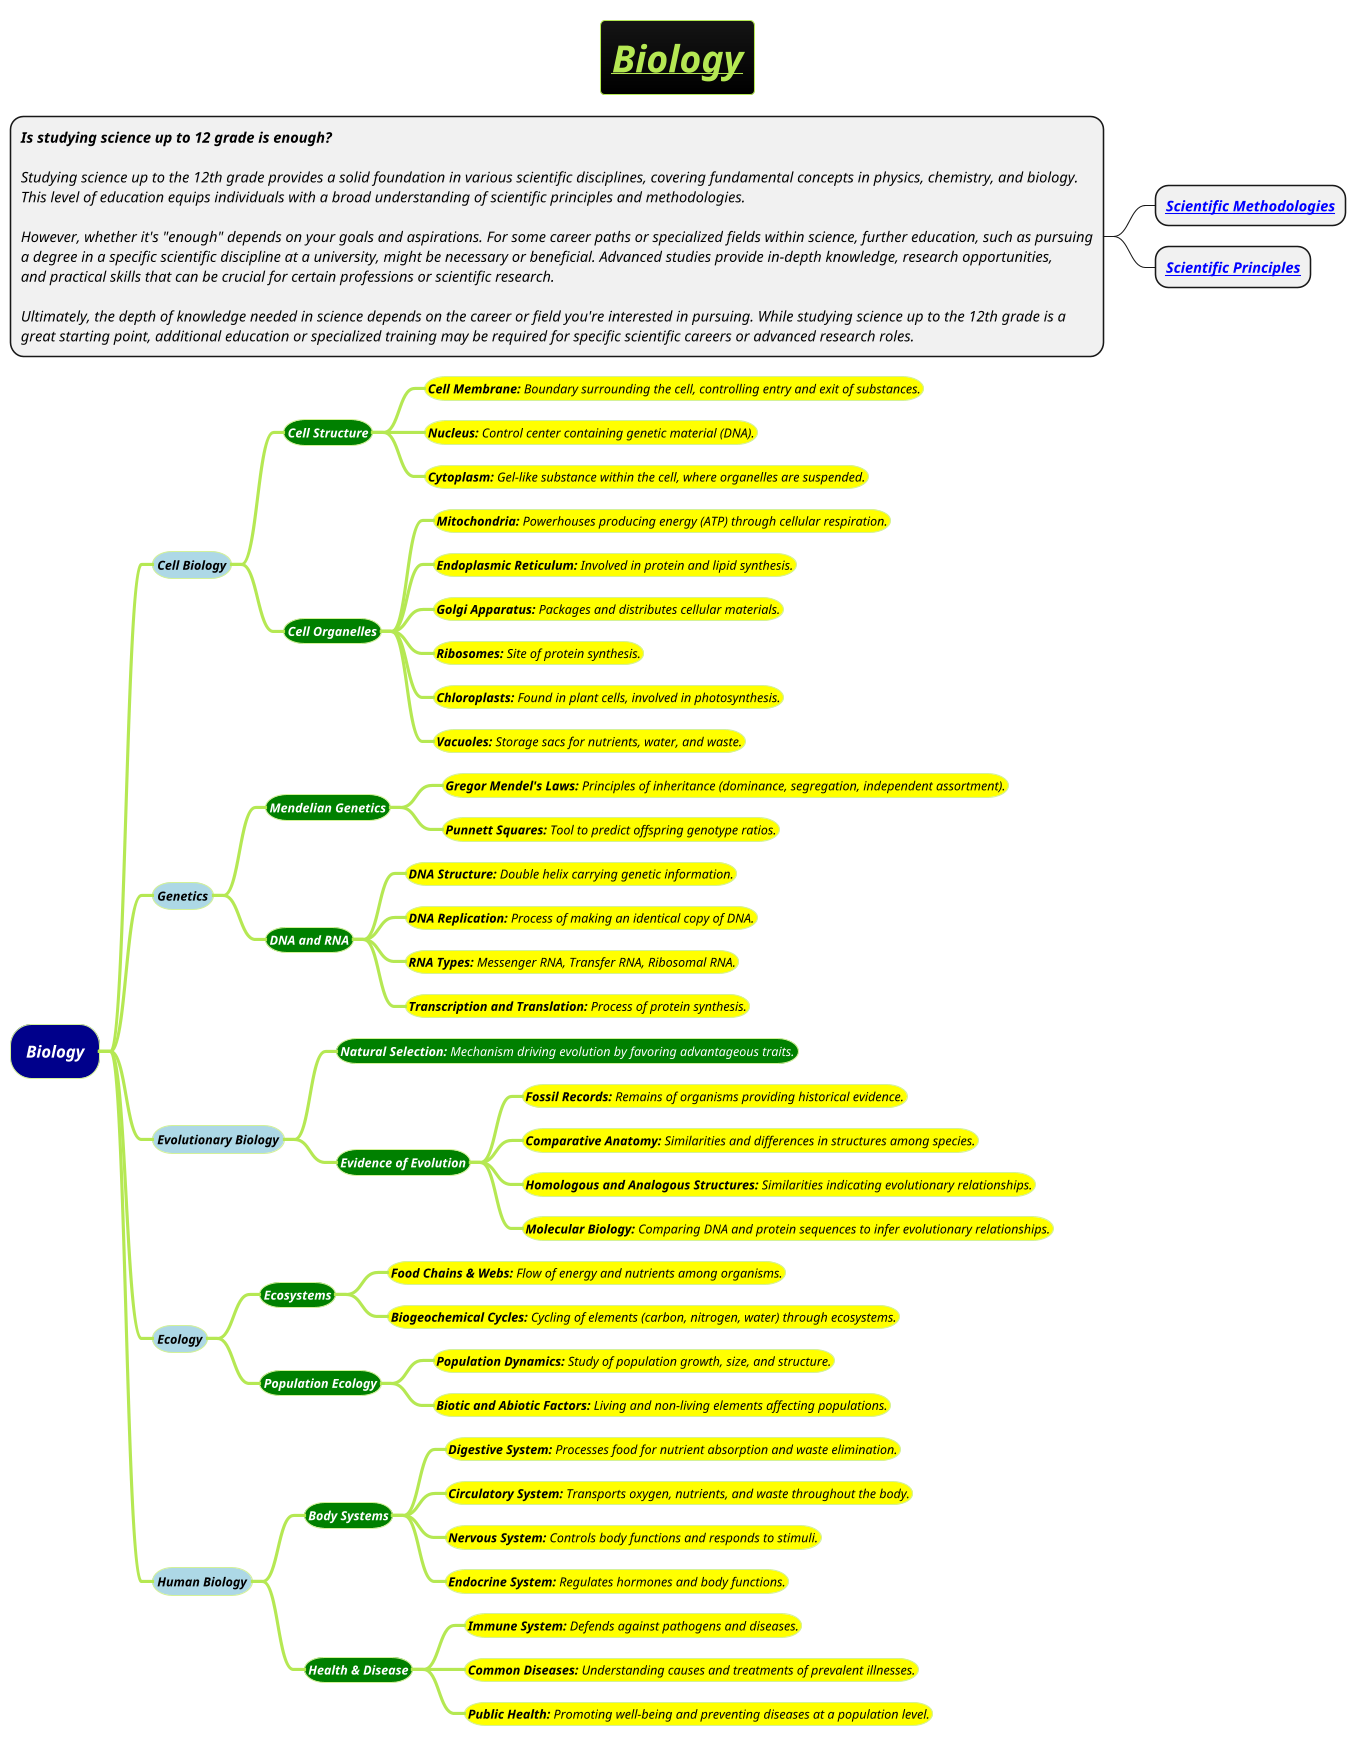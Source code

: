 @startmindmap
title =<i><b><u>Biology
*:<b><i>Is studying science up to 12 grade is enough?

<i>Studying science up to the 12th grade provides a solid foundation in various scientific disciplines, covering fundamental concepts in physics, chemistry, and biology.
<i>This level of education equips individuals with a broad understanding of scientific principles and methodologies.

<i>However, whether it's "enough" depends on your goals and aspirations. For some career paths or specialized fields within science, further education, such as pursuing
<i>a degree in a specific scientific discipline at a university, might be necessary or beneficial. Advanced studies provide in-depth knowledge, research opportunities,
<i>and practical skills that can be crucial for certain professions or scientific research.

<i>Ultimately, the depth of knowledge needed in science depends on the career or field you're interested in pursuing. While studying science up to the 12th grade is a
<i>great starting point, additional education or specialized training may be required for specific scientific careers or advanced research roles.;
** <b><i>[[docs/books/12th-grade-science/Scientific-Methodologies.puml Scientific Methodologies]]
** <b><i>[[docs/books/12th-grade-science/Scientific-Principles.puml Scientific Principles]]
!theme hacker

*[#darkblue] <i><color #white>Biology
**[#lightblue] <i><color #black><size:12>Cell Biology
***[#green] <b><i><color #white><size:12>Cell Structure
****[#yellow] <i><color #black><size:12>**Cell Membrane:** Boundary surrounding the cell, controlling entry and exit of substances.
****[#yellow] <i><color #black><size:12>**Nucleus: **Control center containing genetic material (DNA).
****[#yellow] <i><color #black><size:12>**Cytoplasm:** Gel-like substance within the cell, where organelles are suspended.
***[#green] <b><i><color #white><size:12>Cell Organelles
****[#yellow] <i><color #black><size:12>**Mitochondria: **Powerhouses producing energy (ATP) through cellular respiration.
****[#yellow] <i><color #black><size:12>**Endoplasmic Reticulum:** Involved in protein and lipid synthesis.
****[#yellow] <i><color #black><size:12>**Golgi Apparatus:** Packages and distributes cellular materials.
****[#yellow] <i><color #black><size:12>**Ribosomes: **Site of protein synthesis.
****[#yellow] <i><color #black><size:12>**Chloroplasts: **Found in plant cells, involved in photosynthesis.
****[#yellow] <i><color #black><size:12>**Vacuoles: **Storage sacs for nutrients, water, and waste.
**[#lightblue] <i><color #black><size:12>Genetics
***[#green] <b><i><color #white><size:12>Mendelian Genetics
****[#yellow] <i><color #black><size:12>**Gregor Mendel's Laws:** Principles of inheritance (dominance, segregation, independent assortment).
****[#yellow] <i><color #black><size:12>**Punnett Squares:** Tool to predict offspring genotype ratios.
***[#green] <b><i><color #white><size:12>DNA and RNA
****[#yellow] <i><color #black><size:12>**DNA Structure: **Double helix carrying genetic information.
****[#yellow] <i><color #black><size:12>**DNA Replication: **Process of making an identical copy of DNA.
****[#yellow] <i><color #black><size:12>**RNA Types: **Messenger RNA, Transfer RNA, Ribosomal RNA.
****[#yellow] <i><color #black><size:12>**Transcription and Translation:** Process of protein synthesis.
**[#lightblue] <i><color #black><size:12>Evolutionary Biology
***[#green] <i><color #white><size:12>**Natural Selection:** Mechanism driving evolution by favoring advantageous traits.
***[#green] <b><i><color #white><size:12>Evidence of Evolution
****[#yellow] <i><color #black><size:12>**Fossil Records:** Remains of organisms providing historical evidence.
****[#yellow] <i><color #black><size:12>**Comparative Anatomy:** Similarities and differences in structures among species.
****[#yellow] <i><color #black><size:12>**Homologous and Analogous Structures:** Similarities indicating evolutionary relationships.
****[#yellow] <i><color #black><size:12>**Molecular Biology:** Comparing DNA and protein sequences to infer evolutionary relationships.
**[#lightblue] <i><color #black><size:12>Ecology
***[#green] <b><i><color #white><size:12>Ecosystems
****[#yellow] <i><color #black><size:12>**Food Chains & Webs:** Flow of energy and nutrients among organisms.
****[#yellow] <i><color #black><size:12>**Biogeochemical Cycles:** Cycling of elements (carbon, nitrogen, water) through ecosystems.
***[#green] <b><i><color #white><size:12>Population Ecology
****[#yellow] <i><color #black><size:12>**Population Dynamics:** Study of population growth, size, and structure.
****[#yellow] <i><color #black><size:12>**Biotic and Abiotic Factors:** Living and non-living elements affecting populations.
**[#lightblue] <i><color #black><size:12>Human Biology
***[#green] <b><i><color #white><size:12>Body Systems
****[#yellow] <i><color #black><size:12>**Digestive System:** Processes food for nutrient absorption and waste elimination.
****[#yellow] <i><color #black><size:12>**Circulatory System:** Transports oxygen, nutrients, and waste throughout the body.
****[#yellow] <i><color #black><size:12>**Nervous System:** Controls body functions and responds to stimuli.
****[#yellow] <i><color #black><size:12>**Endocrine System:** Regulates hormones and body functions.
***[#green] <b><i><color #white><size:12>Health & Disease
****[#yellow] <i><color #black><size:12>**Immune System:** Defends against pathogens and diseases.
****[#yellow] <i><color #black><size:12>**Common Diseases:** Understanding causes and treatments of prevalent illnesses.
****[#yellow] <i><color #black><size:12>**Public Health:** Promoting well-being and preventing diseases at a population level.
@endmindmap
